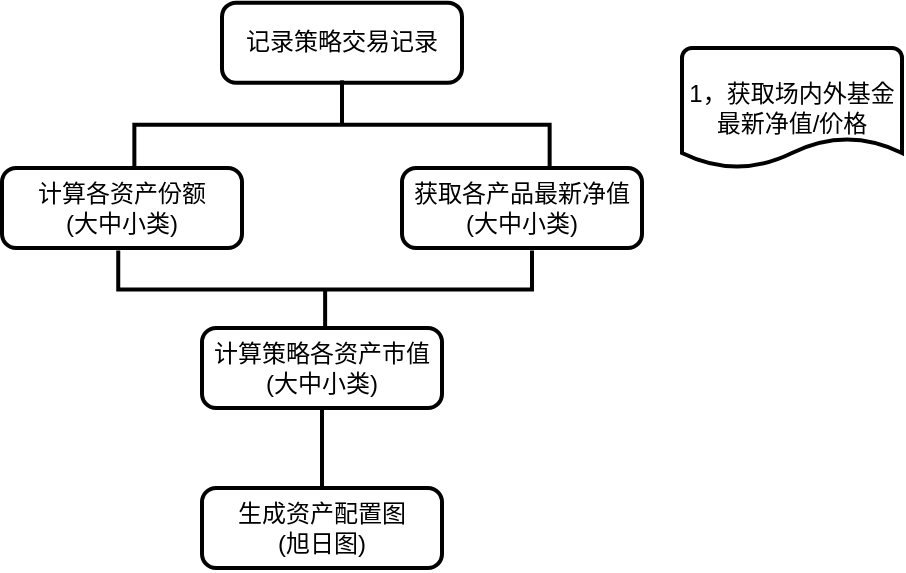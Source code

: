 <mxfile version="21.2.9" type="github" pages="2">
  <diagram id="C5RBs43oDa-KdzZeNtuy" name="资产配置">
    <mxGraphModel dx="954" dy="536" grid="1" gridSize="10" guides="1" tooltips="1" connect="1" arrows="1" fold="1" page="1" pageScale="1" pageWidth="827" pageHeight="1169" math="0" shadow="0">
      <root>
        <mxCell id="WIyWlLk6GJQsqaUBKTNV-0" />
        <mxCell id="WIyWlLk6GJQsqaUBKTNV-1" parent="WIyWlLk6GJQsqaUBKTNV-0" />
        <mxCell id="6IQzW1J3amvJx3J-LQiX-3" value="生成资产配置图&lt;br&gt;(旭日图)" style="rounded=1;whiteSpace=wrap;html=1;absoluteArcSize=1;arcSize=14;strokeWidth=2;" parent="WIyWlLk6GJQsqaUBKTNV-1" vertex="1">
          <mxGeometry x="250" y="330" width="120" height="40" as="geometry" />
        </mxCell>
        <mxCell id="6IQzW1J3amvJx3J-LQiX-4" value="计算策略各资产市值&lt;br&gt;(大中小类)" style="rounded=1;whiteSpace=wrap;html=1;absoluteArcSize=1;arcSize=14;strokeWidth=2;" parent="WIyWlLk6GJQsqaUBKTNV-1" vertex="1">
          <mxGeometry x="250" y="250" width="120" height="40" as="geometry" />
        </mxCell>
        <mxCell id="6IQzW1J3amvJx3J-LQiX-5" value="计算各资产份额&lt;br&gt;(大中小类)" style="rounded=1;whiteSpace=wrap;html=1;absoluteArcSize=1;arcSize=14;strokeWidth=2;" parent="WIyWlLk6GJQsqaUBKTNV-1" vertex="1">
          <mxGeometry x="150" y="170" width="120" height="40" as="geometry" />
        </mxCell>
        <mxCell id="6IQzW1J3amvJx3J-LQiX-6" value="获取各产品最新净值&lt;br&gt;(大中小类)" style="rounded=1;whiteSpace=wrap;html=1;absoluteArcSize=1;arcSize=14;strokeWidth=2;" parent="WIyWlLk6GJQsqaUBKTNV-1" vertex="1">
          <mxGeometry x="350" y="170" width="120" height="40" as="geometry" />
        </mxCell>
        <mxCell id="6IQzW1J3amvJx3J-LQiX-7" value="" style="strokeWidth=2;html=1;shape=mxgraph.flowchart.annotation_2;align=left;labelPosition=right;pointerEvents=1;rotation=-90;" parent="WIyWlLk6GJQsqaUBKTNV-1" vertex="1">
          <mxGeometry x="292.03" y="127.34" width="39.07" height="206.88" as="geometry" />
        </mxCell>
        <mxCell id="6IQzW1J3amvJx3J-LQiX-8" value="" style="endArrow=none;html=1;rounded=0;entryX=0.5;entryY=1;entryDx=0;entryDy=0;exitX=0.5;exitY=0;exitDx=0;exitDy=0;strokeWidth=2;" parent="WIyWlLk6GJQsqaUBKTNV-1" source="6IQzW1J3amvJx3J-LQiX-3" target="6IQzW1J3amvJx3J-LQiX-4" edge="1">
          <mxGeometry width="50" height="50" relative="1" as="geometry">
            <mxPoint x="450" y="380" as="sourcePoint" />
            <mxPoint x="500" y="330" as="targetPoint" />
          </mxGeometry>
        </mxCell>
        <mxCell id="6IQzW1J3amvJx3J-LQiX-10" value="1，获取场内外基金最新净值/价格" style="strokeWidth=2;html=1;shape=mxgraph.flowchart.document2;whiteSpace=wrap;size=0.25;" parent="WIyWlLk6GJQsqaUBKTNV-1" vertex="1">
          <mxGeometry x="490" y="110" width="110" height="60" as="geometry" />
        </mxCell>
        <mxCell id="6IQzW1J3amvJx3J-LQiX-11" value="记录策略交易记录" style="rounded=1;whiteSpace=wrap;html=1;absoluteArcSize=1;arcSize=14;strokeWidth=2;" parent="WIyWlLk6GJQsqaUBKTNV-1" vertex="1">
          <mxGeometry x="260" y="87.34" width="120" height="40" as="geometry" />
        </mxCell>
        <mxCell id="6IQzW1J3amvJx3J-LQiX-12" value="" style="strokeWidth=2;html=1;shape=mxgraph.flowchart.annotation_2;align=left;labelPosition=right;pointerEvents=1;rotation=90;" parent="WIyWlLk6GJQsqaUBKTNV-1" vertex="1">
          <mxGeometry x="297.84" y="44.52" width="44.32" height="207.64" as="geometry" />
        </mxCell>
      </root>
    </mxGraphModel>
  </diagram>
  <diagram id="_4zjv65Y0rMeys3ijvrO" name="第 2 页">
    <mxGraphModel dx="954" dy="536" grid="1" gridSize="10" guides="1" tooltips="1" connect="1" arrows="1" fold="1" page="1" pageScale="1" pageWidth="827" pageHeight="1169" math="0" shadow="0">
      <root>
        <mxCell id="0" />
        <mxCell id="1" parent="0" />
      </root>
    </mxGraphModel>
  </diagram>
</mxfile>
